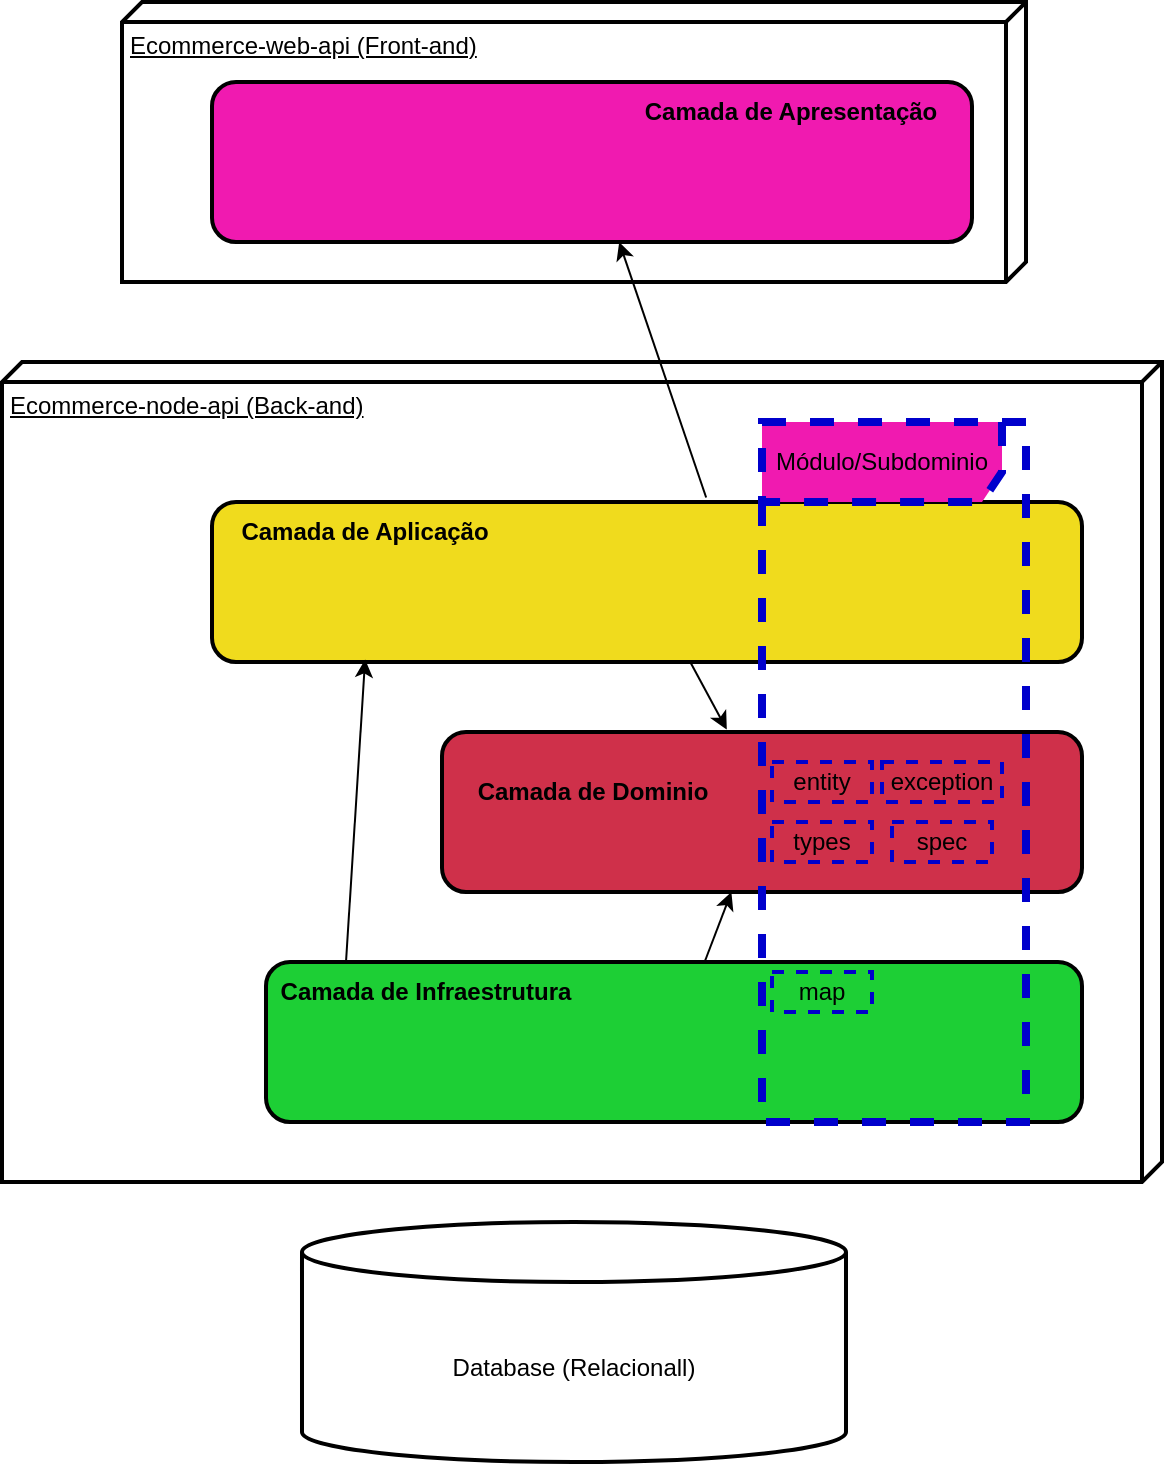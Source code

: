 <mxfile>
    <diagram id="jLiJ8Z4qNn_JoKKMsvhI" name="Arquitetura em Camadas">
        <mxGraphModel dx="966" dy="792" grid="1" gridSize="10" guides="1" tooltips="1" connect="1" arrows="1" fold="1" page="1" pageScale="1" pageWidth="850" pageHeight="1100" math="0" shadow="0">
            <root>
                <mxCell id="0"/>
                <mxCell id="1" parent="0"/>
                <mxCell id="2" value="Ecommerce-node-api (Back-and)" style="verticalAlign=top;align=left;spacingTop=8;spacingLeft=2;spacingRight=12;shape=cube;size=10;direction=south;fontStyle=4;html=1;strokeWidth=2;" vertex="1" parent="1">
                    <mxGeometry x="130" y="380" width="580" height="410" as="geometry"/>
                </mxCell>
                <mxCell id="4" value="Ecommerce-web-api (Front-and)" style="verticalAlign=top;align=left;spacingTop=8;spacingLeft=2;spacingRight=12;shape=cube;size=10;direction=south;fontStyle=4;html=1;strokeWidth=2;" vertex="1" parent="1">
                    <mxGeometry x="190" y="200" width="452" height="140" as="geometry"/>
                </mxCell>
                <mxCell id="5" value="Database (Relacionall)" style="shape=cylinder3;whiteSpace=wrap;html=1;boundedLbl=1;backgroundOutline=1;size=15;strokeWidth=2;" vertex="1" parent="1">
                    <mxGeometry x="280" y="810" width="272" height="120" as="geometry"/>
                </mxCell>
                <mxCell id="19" style="edgeStyle=none;html=1;fontColor=#000000;entryX=0.445;entryY=-0.015;entryDx=0;entryDy=0;entryPerimeter=0;" edge="1" parent="1" source="6" target="9">
                    <mxGeometry relative="1" as="geometry">
                        <mxPoint x="500" y="570" as="targetPoint"/>
                    </mxGeometry>
                </mxCell>
                <mxCell id="6" value="" style="rounded=1;whiteSpace=wrap;html=1;strokeWidth=2;fillColor=#F0DB1D;" vertex="1" parent="1">
                    <mxGeometry x="235" y="450" width="435" height="80" as="geometry"/>
                </mxCell>
                <mxCell id="9" value="" style="rounded=1;whiteSpace=wrap;html=1;strokeWidth=2;fillColor=#CF304A;" vertex="1" parent="1">
                    <mxGeometry x="350" y="565" width="320" height="80" as="geometry"/>
                </mxCell>
                <mxCell id="8" value="&lt;font color=&quot;#000000&quot;&gt;&lt;b&gt;Camada de Dominio&lt;/b&gt;&lt;/font&gt;" style="text;html=1;align=center;verticalAlign=middle;whiteSpace=wrap;rounded=0;strokeWidth=2;" vertex="1" parent="1">
                    <mxGeometry x="357" y="580" width="137" height="30" as="geometry"/>
                </mxCell>
                <mxCell id="10" value="&lt;font color=&quot;#000000&quot;&gt;&lt;b&gt;Camada de Aplicação&lt;/b&gt;&lt;/font&gt;" style="text;html=1;align=center;verticalAlign=middle;whiteSpace=wrap;rounded=0;strokeWidth=2;" vertex="1" parent="1">
                    <mxGeometry x="243" y="450" width="137" height="30" as="geometry"/>
                </mxCell>
                <mxCell id="21" style="edgeStyle=none;html=1;fontColor=#000000;" edge="1" parent="1" source="11" target="9">
                    <mxGeometry relative="1" as="geometry"/>
                </mxCell>
                <mxCell id="27" style="edgeStyle=none;html=1;fontColor=#000000;exitX=0.25;exitY=0;exitDx=0;exitDy=0;entryX=0.176;entryY=0.984;entryDx=0;entryDy=0;entryPerimeter=0;" edge="1" parent="1" source="13" target="6">
                    <mxGeometry relative="1" as="geometry"/>
                </mxCell>
                <mxCell id="11" value="" style="rounded=1;whiteSpace=wrap;html=1;strokeWidth=2;fillColor=#1DCF35;" vertex="1" parent="1">
                    <mxGeometry x="262" y="680" width="408" height="80" as="geometry"/>
                </mxCell>
                <mxCell id="13" value="&lt;font color=&quot;#000000&quot;&gt;&lt;b&gt;Camada de Infraestrutura&lt;/b&gt;&lt;/font&gt;" style="text;html=1;align=center;verticalAlign=middle;whiteSpace=wrap;rounded=0;strokeWidth=2;" vertex="1" parent="1">
                    <mxGeometry x="262" y="680" width="160" height="30" as="geometry"/>
                </mxCell>
                <mxCell id="14" value="" style="rounded=1;whiteSpace=wrap;html=1;strokeWidth=2;fillColor=#F01AB0;" vertex="1" parent="1">
                    <mxGeometry x="235" y="240" width="380" height="80" as="geometry"/>
                </mxCell>
                <mxCell id="17" value="&lt;font color=&quot;#000000&quot;&gt;&lt;b&gt;Camada de Apresentação&lt;/b&gt;&lt;/font&gt;" style="text;html=1;align=center;verticalAlign=middle;whiteSpace=wrap;rounded=0;strokeWidth=2;" vertex="1" parent="1">
                    <mxGeometry x="440" y="240" width="168.5" height="30" as="geometry"/>
                </mxCell>
                <mxCell id="30" value="" style="edgeStyle=none;html=1;fontColor=#000000;exitX=0.568;exitY=-0.028;exitDx=0;exitDy=0;exitPerimeter=0;" edge="1" parent="1" source="6" target="14">
                    <mxGeometry relative="1" as="geometry"/>
                </mxCell>
                <mxCell id="28" value="Módulo/Subdominio" style="shape=umlFrame;whiteSpace=wrap;html=1;strokeWidth=4;fontColor=#000000;fillColor=#F01AB0;strokeColor=#0000CC;dashed=1;width=120;height=40;" vertex="1" parent="1">
                    <mxGeometry x="510" y="410" width="132" height="350" as="geometry"/>
                </mxCell>
                <mxCell id="32" value="types" style="text;html=1;strokeColor=none;fillColor=none;align=center;verticalAlign=middle;whiteSpace=wrap;rounded=0;dashed=1;strokeWidth=4;fontColor=#000000;" vertex="1" parent="1">
                    <mxGeometry x="510" y="605" width="60" height="30" as="geometry"/>
                </mxCell>
                <mxCell id="38" value="spec" style="text;html=1;strokeColor=none;fillColor=none;align=center;verticalAlign=middle;whiteSpace=wrap;rounded=0;dashed=1;strokeWidth=4;fontColor=#000000;" vertex="1" parent="1">
                    <mxGeometry x="570" y="605" width="60" height="30" as="geometry"/>
                </mxCell>
                <mxCell id="39" value="exception" style="text;html=1;strokeColor=none;fillColor=none;align=center;verticalAlign=middle;whiteSpace=wrap;rounded=0;dashed=1;strokeWidth=4;fontColor=#000000;" vertex="1" parent="1">
                    <mxGeometry x="570" y="575" width="60" height="30" as="geometry"/>
                </mxCell>
                <mxCell id="40" value="entity" style="text;html=1;strokeColor=none;fillColor=none;align=center;verticalAlign=middle;whiteSpace=wrap;rounded=0;dashed=1;strokeWidth=4;fontColor=#000000;" vertex="1" parent="1">
                    <mxGeometry x="510" y="575" width="60" height="30" as="geometry"/>
                </mxCell>
                <mxCell id="41" value="map" style="text;html=1;strokeColor=none;fillColor=none;align=center;verticalAlign=middle;whiteSpace=wrap;rounded=0;dashed=1;strokeWidth=4;fontColor=#000000;" vertex="1" parent="1">
                    <mxGeometry x="510" y="680" width="60" height="30" as="geometry"/>
                </mxCell>
                <mxCell id="42" value="" style="rounded=0;whiteSpace=wrap;html=1;dashed=1;strokeColor=#0000CC;strokeWidth=2;fontColor=#000000;fillColor=none;" vertex="1" parent="1">
                    <mxGeometry x="515" y="580" width="50" height="20" as="geometry"/>
                </mxCell>
                <mxCell id="43" value="" style="rounded=0;whiteSpace=wrap;html=1;dashed=1;strokeColor=#0000CC;strokeWidth=2;fontColor=#000000;fillColor=none;" vertex="1" parent="1">
                    <mxGeometry x="515" y="610" width="50" height="20" as="geometry"/>
                </mxCell>
                <mxCell id="44" value="" style="rounded=0;whiteSpace=wrap;html=1;dashed=1;strokeColor=#0000CC;strokeWidth=2;fontColor=#000000;fillColor=none;" vertex="1" parent="1">
                    <mxGeometry x="575" y="610" width="50" height="20" as="geometry"/>
                </mxCell>
                <mxCell id="45" value="" style="rounded=0;whiteSpace=wrap;html=1;dashed=1;strokeColor=#0000CC;strokeWidth=2;fontColor=#000000;fillColor=none;" vertex="1" parent="1">
                    <mxGeometry x="515" y="685" width="50" height="20" as="geometry"/>
                </mxCell>
                <mxCell id="46" value="" style="rounded=0;whiteSpace=wrap;html=1;dashed=1;strokeColor=#0000CC;strokeWidth=2;fontColor=#000000;fillColor=none;" vertex="1" parent="1">
                    <mxGeometry x="570" y="580" width="60" height="20" as="geometry"/>
                </mxCell>
            </root>
        </mxGraphModel>
    </diagram>
</mxfile>